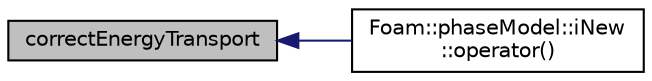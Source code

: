 digraph "correctEnergyTransport"
{
  bgcolor="transparent";
  edge [fontname="Helvetica",fontsize="10",labelfontname="Helvetica",labelfontsize="10"];
  node [fontname="Helvetica",fontsize="10",shape=record];
  rankdir="LR";
  Node1 [label="correctEnergyTransport",height=0.2,width=0.4,color="black", fillcolor="grey75", style="filled", fontcolor="black"];
  Node1 -> Node2 [dir="back",color="midnightblue",fontsize="10",style="solid",fontname="Helvetica"];
  Node2 [label="Foam::phaseModel::iNew\l::operator()",height=0.2,width=0.4,color="black",URL="$a01089.html#ae95dfbd46024c595c9d962e961e141ed"];
}
